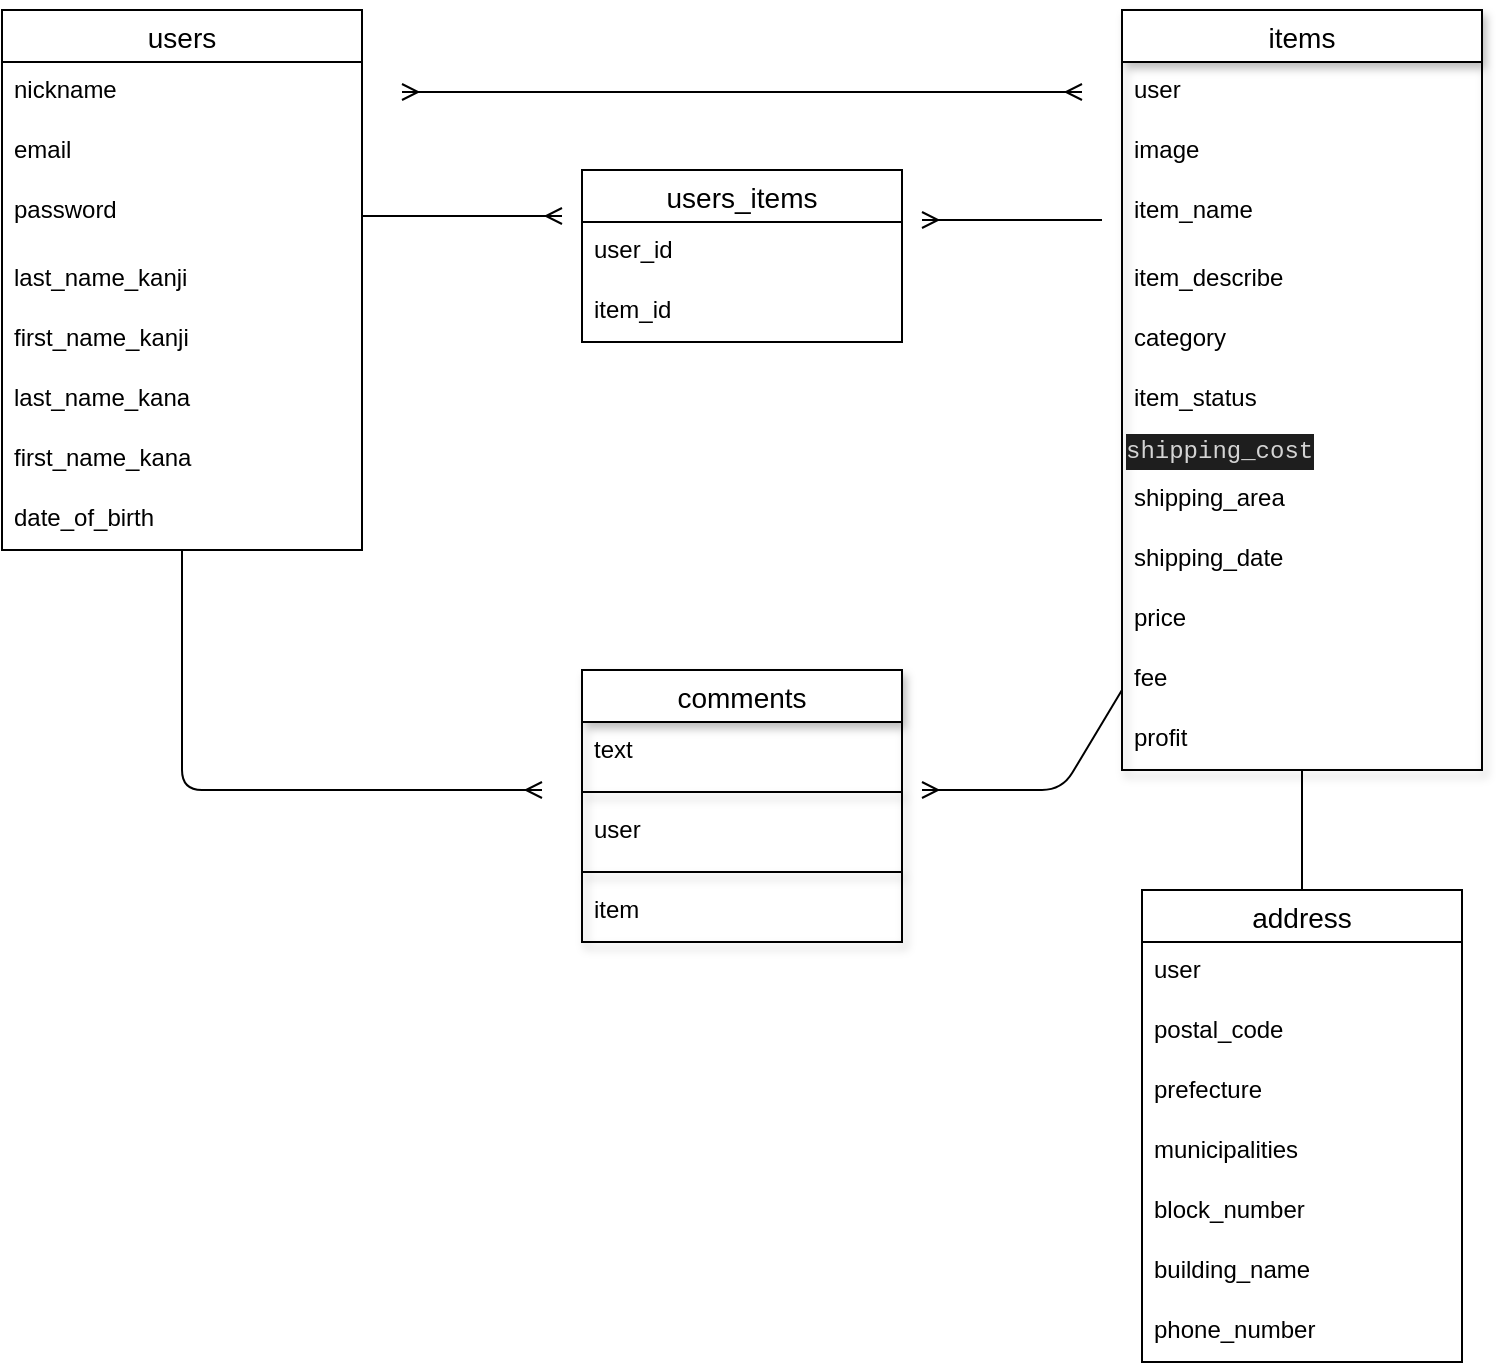 <mxfile version="13.10.0" type="embed" pages="2">
    <diagram id="et3nV_hdQS4ry0JIVv-h" name="ページ1">
        <mxGraphModel dx="939" dy="760" grid="1" gridSize="10" guides="1" tooltips="1" connect="1" arrows="1" fold="1" page="1" pageScale="1" pageWidth="827" pageHeight="1169" math="0" shadow="0">
            <root>
                <mxCell id="0"/>
                <mxCell id="1" parent="0"/>
                <mxCell id="FHm36_8-XQvNdz8TNzGY-254" style="edgeStyle=none;rounded=1;sketch=0;orthogonalLoop=1;jettySize=auto;html=1;startArrow=none;startFill=0;endArrow=none;endFill=0;strokeWidth=1;" parent="1" source="FHm36_8-XQvNdz8TNzGY-82" target="FHm36_8-XQvNdz8TNzGY-237" edge="1">
                    <mxGeometry relative="1" as="geometry"/>
                </mxCell>
                <mxCell id="FHm36_8-XQvNdz8TNzGY-82" value="items" style="swimlane;fontStyle=0;childLayout=stackLayout;horizontal=1;startSize=26;horizontalStack=0;resizeParent=1;resizeParentMax=0;resizeLast=0;collapsible=1;marginBottom=0;align=center;fontSize=14;aspect=fixed;shadow=1;" parent="1" vertex="1">
                    <mxGeometry x="580" y="90" width="180" height="380" as="geometry"/>
                </mxCell>
                <mxCell id="FHm36_8-XQvNdz8TNzGY-83" value="user" style="text;strokeColor=none;fillColor=none;spacingLeft=4;spacingRight=4;overflow=hidden;rotatable=0;points=[[0,0.5],[1,0.5]];portConstraint=eastwest;fontSize=12;" parent="FHm36_8-XQvNdz8TNzGY-82" vertex="1">
                    <mxGeometry y="26" width="180" height="30" as="geometry"/>
                </mxCell>
                <mxCell id="FHm36_8-XQvNdz8TNzGY-85" value="image" style="text;strokeColor=none;fillColor=none;spacingLeft=4;spacingRight=4;overflow=hidden;rotatable=0;points=[[0,0.5],[1,0.5]];portConstraint=eastwest;fontSize=12;" parent="FHm36_8-XQvNdz8TNzGY-82" vertex="1">
                    <mxGeometry y="56" width="180" height="30" as="geometry"/>
                </mxCell>
                <mxCell id="FHm36_8-XQvNdz8TNzGY-87" value="item_name " style="text;strokeColor=none;fillColor=none;spacingLeft=4;spacingRight=4;overflow=hidden;rotatable=0;points=[[0,0.5],[1,0.5]];portConstraint=eastwest;fontSize=12;" parent="FHm36_8-XQvNdz8TNzGY-82" vertex="1">
                    <mxGeometry y="86" width="180" height="34" as="geometry"/>
                </mxCell>
                <mxCell id="FHm36_8-XQvNdz8TNzGY-181" value="item_describe" style="text;strokeColor=none;fillColor=none;spacingLeft=4;spacingRight=4;overflow=hidden;rotatable=0;points=[[0,0.5],[1,0.5]];portConstraint=eastwest;fontSize=12;rounded=0;sketch=0;" parent="FHm36_8-XQvNdz8TNzGY-82" vertex="1">
                    <mxGeometry y="120" width="180" height="30" as="geometry"/>
                </mxCell>
                <mxCell id="FHm36_8-XQvNdz8TNzGY-91" value="category " style="text;strokeColor=none;fillColor=none;spacingLeft=4;spacingRight=4;overflow=hidden;rotatable=0;points=[[0,0.5],[1,0.5]];portConstraint=eastwest;fontSize=12;rounded=0;sketch=0;" parent="FHm36_8-XQvNdz8TNzGY-82" vertex="1">
                    <mxGeometry y="150" width="180" height="30" as="geometry"/>
                </mxCell>
                <mxCell id="FHm36_8-XQvNdz8TNzGY-93" value="item_status" style="text;strokeColor=none;fillColor=none;spacingLeft=4;spacingRight=4;overflow=hidden;rotatable=0;points=[[0,0.5],[1,0.5]];portConstraint=eastwest;fontSize=12;rounded=0;sketch=0;" parent="FHm36_8-XQvNdz8TNzGY-82" vertex="1">
                    <mxGeometry y="180" width="180" height="30" as="geometry"/>
                </mxCell>
                <mxCell id="FHm36_8-XQvNdz8TNzGY-96" value="&lt;div style=&quot;color: rgb(212 , 212 , 212) ; background-color: rgb(30 , 30 , 30) ; font-family: &amp;quot;menlo&amp;quot; , &amp;quot;monaco&amp;quot; , &amp;quot;courier new&amp;quot; , monospace ; line-height: 18px&quot;&gt;shipping_cost&lt;/div&gt;" style="text;html=1;align=left;verticalAlign=middle;resizable=0;points=[];autosize=1;" parent="FHm36_8-XQvNdz8TNzGY-82" vertex="1">
                    <mxGeometry y="210" width="180" height="20" as="geometry"/>
                </mxCell>
                <mxCell id="FHm36_8-XQvNdz8TNzGY-99" value="shipping_area" style="text;strokeColor=none;fillColor=none;spacingLeft=4;spacingRight=4;overflow=hidden;rotatable=0;points=[[0,0.5],[1,0.5]];portConstraint=eastwest;fontSize=12;rounded=0;shadow=1;sketch=0;align=left;" parent="FHm36_8-XQvNdz8TNzGY-82" vertex="1">
                    <mxGeometry y="230" width="180" height="30" as="geometry"/>
                </mxCell>
                <mxCell id="FHm36_8-XQvNdz8TNzGY-103" value="shipping_date" style="text;strokeColor=none;fillColor=none;spacingLeft=4;spacingRight=4;overflow=hidden;rotatable=0;points=[[0,0.5],[1,0.5]];portConstraint=eastwest;fontSize=12;rounded=0;shadow=1;sketch=0;align=left;" parent="FHm36_8-XQvNdz8TNzGY-82" vertex="1">
                    <mxGeometry y="260" width="180" height="30" as="geometry"/>
                </mxCell>
                <mxCell id="FHm36_8-XQvNdz8TNzGY-102" value="price " style="text;strokeColor=none;fillColor=none;spacingLeft=4;spacingRight=4;overflow=hidden;rotatable=0;points=[[0,0.5],[1,0.5]];portConstraint=eastwest;fontSize=12;rounded=0;shadow=1;sketch=0;align=left;" parent="FHm36_8-XQvNdz8TNzGY-82" vertex="1">
                    <mxGeometry y="290" width="180" height="30" as="geometry"/>
                </mxCell>
                <mxCell id="FHm36_8-XQvNdz8TNzGY-104" value="fee" style="text;strokeColor=none;fillColor=none;spacingLeft=4;spacingRight=4;overflow=hidden;rotatable=0;points=[[0,0.5],[1,0.5]];portConstraint=eastwest;fontSize=12;rounded=0;shadow=1;sketch=0;align=left;" parent="FHm36_8-XQvNdz8TNzGY-82" vertex="1">
                    <mxGeometry y="320" width="180" height="30" as="geometry"/>
                </mxCell>
                <mxCell id="FHm36_8-XQvNdz8TNzGY-105" value="profit" style="text;strokeColor=none;fillColor=none;spacingLeft=4;spacingRight=4;overflow=hidden;rotatable=0;points=[[0,0.5],[1,0.5]];portConstraint=eastwest;fontSize=12;rounded=0;shadow=1;sketch=0;align=left;" parent="FHm36_8-XQvNdz8TNzGY-82" vertex="1">
                    <mxGeometry y="350" width="180" height="30" as="geometry"/>
                </mxCell>
                <mxCell id="FHm36_8-XQvNdz8TNzGY-247" style="edgeStyle=orthogonalEdgeStyle;rounded=1;sketch=0;orthogonalLoop=1;jettySize=auto;html=1;endArrow=ERmany;endFill=0;strokeWidth=1;" parent="1" source="19" edge="1">
                    <mxGeometry relative="1" as="geometry">
                        <mxPoint x="290" y="480" as="targetPoint"/>
                        <Array as="points">
                            <mxPoint x="110" y="420"/>
                            <mxPoint x="110" y="420"/>
                        </Array>
                    </mxGeometry>
                </mxCell>
                <mxCell id="19" value="users" style="swimlane;fontStyle=0;childLayout=stackLayout;horizontal=1;startSize=26;horizontalStack=0;resizeParent=1;resizeParentMax=0;resizeLast=0;collapsible=1;marginBottom=0;align=center;fontSize=14;aspect=fixed;" parent="1" vertex="1">
                    <mxGeometry x="20" y="90" width="180" height="270" as="geometry"/>
                </mxCell>
                <mxCell id="20" value="nickname" style="text;strokeColor=none;fillColor=none;spacingLeft=4;spacingRight=4;overflow=hidden;rotatable=0;points=[[0,0.5],[1,0.5]];portConstraint=eastwest;fontSize=12;" parent="19" vertex="1">
                    <mxGeometry y="26" width="180" height="30" as="geometry"/>
                </mxCell>
                <mxCell id="21" value="email" style="text;strokeColor=none;fillColor=none;spacingLeft=4;spacingRight=4;overflow=hidden;rotatable=0;points=[[0,0.5],[1,0.5]];portConstraint=eastwest;fontSize=12;" parent="19" vertex="1">
                    <mxGeometry y="56" width="180" height="30" as="geometry"/>
                </mxCell>
                <mxCell id="22" value="password" style="text;strokeColor=none;fillColor=none;spacingLeft=4;spacingRight=4;overflow=hidden;rotatable=0;points=[[0,0.5],[1,0.5]];portConstraint=eastwest;fontSize=12;" parent="19" vertex="1">
                    <mxGeometry y="86" width="180" height="34" as="geometry"/>
                </mxCell>
                <mxCell id="FHm36_8-XQvNdz8TNzGY-64" value="last_name_kanji" style="text;strokeColor=none;fillColor=none;spacingLeft=4;spacingRight=4;overflow=hidden;rotatable=0;points=[[0,0.5],[1,0.5]];portConstraint=eastwest;fontSize=12;rounded=0;sketch=0;" parent="19" vertex="1">
                    <mxGeometry y="120" width="180" height="30" as="geometry"/>
                </mxCell>
                <mxCell id="FHm36_8-XQvNdz8TNzGY-67" value="first_name_kanji" style="text;strokeColor=none;fillColor=none;spacingLeft=4;spacingRight=4;overflow=hidden;rotatable=0;points=[[0,0.5],[1,0.5]];portConstraint=eastwest;fontSize=12;rounded=0;sketch=0;" parent="19" vertex="1">
                    <mxGeometry y="150" width="180" height="30" as="geometry"/>
                </mxCell>
                <mxCell id="FHm36_8-XQvNdz8TNzGY-69" value="last_name_kana" style="text;strokeColor=none;fillColor=none;spacingLeft=4;spacingRight=4;overflow=hidden;rotatable=0;points=[[0,0.5],[1,0.5]];portConstraint=eastwest;fontSize=12;rounded=0;sketch=0;" parent="19" vertex="1">
                    <mxGeometry y="180" width="180" height="30" as="geometry"/>
                </mxCell>
                <mxCell id="FHm36_8-XQvNdz8TNzGY-230" value="first_name_kana " style="text;strokeColor=none;fillColor=none;spacingLeft=4;spacingRight=4;overflow=hidden;rotatable=0;points=[[0,0.5],[1,0.5]];portConstraint=eastwest;fontSize=12;rounded=0;sketch=0;" parent="19" vertex="1">
                    <mxGeometry y="210" width="180" height="30" as="geometry"/>
                </mxCell>
                <mxCell id="FHm36_8-XQvNdz8TNzGY-231" value="date_of_birth" style="text;strokeColor=none;fillColor=none;spacingLeft=4;spacingRight=4;overflow=hidden;rotatable=0;points=[[0,0.5],[1,0.5]];portConstraint=eastwest;fontSize=12;rounded=0;sketch=0;" parent="19" vertex="1">
                    <mxGeometry y="240" width="180" height="30" as="geometry"/>
                </mxCell>
                <mxCell id="FHm36_8-XQvNdz8TNzGY-237" value="address" style="swimlane;fontStyle=0;childLayout=stackLayout;horizontal=1;startSize=26;horizontalStack=0;resizeParent=1;resizeParentMax=0;resizeLast=0;collapsible=1;marginBottom=0;align=center;fontSize=14;rounded=0;sketch=0;" parent="1" vertex="1">
                    <mxGeometry x="590" y="530" width="160" height="236" as="geometry"/>
                </mxCell>
                <mxCell id="FHm36_8-XQvNdz8TNzGY-238" value="user" style="text;strokeColor=none;fillColor=none;spacingLeft=4;spacingRight=4;overflow=hidden;rotatable=0;points=[[0,0.5],[1,0.5]];portConstraint=eastwest;fontSize=12;" parent="FHm36_8-XQvNdz8TNzGY-237" vertex="1">
                    <mxGeometry y="26" width="160" height="30" as="geometry"/>
                </mxCell>
                <mxCell id="FHm36_8-XQvNdz8TNzGY-239" value="postal_code" style="text;strokeColor=none;fillColor=none;spacingLeft=4;spacingRight=4;overflow=hidden;rotatable=0;points=[[0,0.5],[1,0.5]];portConstraint=eastwest;fontSize=12;" parent="FHm36_8-XQvNdz8TNzGY-237" vertex="1">
                    <mxGeometry y="56" width="160" height="30" as="geometry"/>
                </mxCell>
                <mxCell id="FHm36_8-XQvNdz8TNzGY-241" value="prefecture" style="text;strokeColor=none;fillColor=none;spacingLeft=4;spacingRight=4;overflow=hidden;rotatable=0;points=[[0,0.5],[1,0.5]];portConstraint=eastwest;fontSize=12;" parent="FHm36_8-XQvNdz8TNzGY-237" vertex="1">
                    <mxGeometry y="86" width="160" height="30" as="geometry"/>
                </mxCell>
                <mxCell id="FHm36_8-XQvNdz8TNzGY-242" value="municipalities" style="text;strokeColor=none;fillColor=none;spacingLeft=4;spacingRight=4;overflow=hidden;rotatable=0;points=[[0,0.5],[1,0.5]];portConstraint=eastwest;fontSize=12;" parent="FHm36_8-XQvNdz8TNzGY-237" vertex="1">
                    <mxGeometry y="116" width="160" height="30" as="geometry"/>
                </mxCell>
                <mxCell id="FHm36_8-XQvNdz8TNzGY-243" value="block_number" style="text;strokeColor=none;fillColor=none;spacingLeft=4;spacingRight=4;overflow=hidden;rotatable=0;points=[[0,0.5],[1,0.5]];portConstraint=eastwest;fontSize=12;" parent="FHm36_8-XQvNdz8TNzGY-237" vertex="1">
                    <mxGeometry y="146" width="160" height="30" as="geometry"/>
                </mxCell>
                <mxCell id="FHm36_8-XQvNdz8TNzGY-244" value="building_name" style="text;strokeColor=none;fillColor=none;spacingLeft=4;spacingRight=4;overflow=hidden;rotatable=0;points=[[0,0.5],[1,0.5]];portConstraint=eastwest;fontSize=12;" parent="FHm36_8-XQvNdz8TNzGY-237" vertex="1">
                    <mxGeometry y="176" width="160" height="30" as="geometry"/>
                </mxCell>
                <mxCell id="FHm36_8-XQvNdz8TNzGY-245" value="phone_number" style="text;strokeColor=none;fillColor=none;spacingLeft=4;spacingRight=4;overflow=hidden;rotatable=0;points=[[0,0.5],[1,0.5]];portConstraint=eastwest;fontSize=12;" parent="FHm36_8-XQvNdz8TNzGY-237" vertex="1">
                    <mxGeometry y="206" width="160" height="30" as="geometry"/>
                </mxCell>
                <mxCell id="FHm36_8-XQvNdz8TNzGY-246" style="edgeStyle=orthogonalEdgeStyle;rounded=1;sketch=0;orthogonalLoop=1;jettySize=auto;html=1;endArrow=ERmany;endFill=0;strokeWidth=1;" parent="1" source="22" edge="1">
                    <mxGeometry relative="1" as="geometry">
                        <mxPoint x="300" y="193" as="targetPoint"/>
                    </mxGeometry>
                </mxCell>
                <mxCell id="25" value="users_items" style="swimlane;fontStyle=0;childLayout=stackLayout;horizontal=1;startSize=26;horizontalStack=0;resizeParent=1;resizeParentMax=0;resizeLast=0;collapsible=1;marginBottom=0;align=center;fontSize=14;" vertex="1" parent="1">
                    <mxGeometry x="310" y="170" width="160" height="86" as="geometry"/>
                </mxCell>
                <mxCell id="26" value="user_id" style="text;strokeColor=none;fillColor=none;spacingLeft=4;spacingRight=4;overflow=hidden;rotatable=0;points=[[0,0.5],[1,0.5]];portConstraint=eastwest;fontSize=12;" vertex="1" parent="25">
                    <mxGeometry y="26" width="160" height="30" as="geometry"/>
                </mxCell>
                <mxCell id="27" value="item_id" style="text;strokeColor=none;fillColor=none;spacingLeft=4;spacingRight=4;overflow=hidden;rotatable=0;points=[[0,0.5],[1,0.5]];portConstraint=eastwest;fontSize=12;" vertex="1" parent="25">
                    <mxGeometry y="56" width="160" height="30" as="geometry"/>
                </mxCell>
                <mxCell id="29" style="edgeStyle=orthogonalEdgeStyle;rounded=0;orthogonalLoop=1;jettySize=auto;html=1;endArrow=ERmany;endFill=0;" edge="1" parent="1">
                    <mxGeometry relative="1" as="geometry">
                        <mxPoint x="480" y="195" as="targetPoint"/>
                        <mxPoint x="570" y="195" as="sourcePoint"/>
                    </mxGeometry>
                </mxCell>
                <mxCell id="FHm36_8-XQvNdz8TNzGY-163" value="comments" style="swimlane;fontStyle=0;childLayout=stackLayout;horizontal=1;startSize=26;horizontalStack=0;resizeParent=1;resizeParentMax=0;resizeLast=0;collapsible=1;marginBottom=0;align=center;fontSize=14;rounded=0;shadow=1;sketch=0;" parent="1" vertex="1">
                    <mxGeometry x="310" y="420" width="160" height="136" as="geometry"/>
                </mxCell>
                <mxCell id="FHm36_8-XQvNdz8TNzGY-164" value="text" style="text;strokeColor=none;fillColor=none;spacingLeft=4;spacingRight=4;overflow=hidden;rotatable=0;points=[[0,0.5],[1,0.5]];portConstraint=eastwest;fontSize=12;" parent="FHm36_8-XQvNdz8TNzGY-163" vertex="1">
                    <mxGeometry y="26" width="160" height="30" as="geometry"/>
                </mxCell>
                <mxCell id="FHm36_8-XQvNdz8TNzGY-167" value="" style="line;strokeWidth=1;rotatable=0;dashed=0;labelPosition=right;align=left;verticalAlign=middle;spacingTop=0;spacingLeft=6;points=[];portConstraint=eastwest;rounded=0;shadow=1;sketch=0;" parent="FHm36_8-XQvNdz8TNzGY-163" vertex="1">
                    <mxGeometry y="56" width="160" height="10" as="geometry"/>
                </mxCell>
                <mxCell id="FHm36_8-XQvNdz8TNzGY-165" value="user" style="text;strokeColor=none;fillColor=none;spacingLeft=4;spacingRight=4;overflow=hidden;rotatable=0;points=[[0,0.5],[1,0.5]];portConstraint=eastwest;fontSize=12;" parent="FHm36_8-XQvNdz8TNzGY-163" vertex="1">
                    <mxGeometry y="66" width="160" height="30" as="geometry"/>
                </mxCell>
                <mxCell id="FHm36_8-XQvNdz8TNzGY-169" value="" style="line;strokeWidth=1;rotatable=0;dashed=0;labelPosition=right;align=left;verticalAlign=middle;spacingTop=0;spacingLeft=6;points=[];portConstraint=eastwest;rounded=0;shadow=1;sketch=0;" parent="FHm36_8-XQvNdz8TNzGY-163" vertex="1">
                    <mxGeometry y="96" width="160" height="10" as="geometry"/>
                </mxCell>
                <mxCell id="FHm36_8-XQvNdz8TNzGY-166" value="item" style="text;strokeColor=none;fillColor=none;spacingLeft=4;spacingRight=4;overflow=hidden;rotatable=0;points=[[0,0.5],[1,0.5]];portConstraint=eastwest;fontSize=12;" parent="FHm36_8-XQvNdz8TNzGY-163" vertex="1">
                    <mxGeometry y="106" width="160" height="30" as="geometry"/>
                </mxCell>
                <mxCell id="30" style="edgeStyle=none;rounded=1;sketch=0;orthogonalLoop=1;jettySize=auto;html=1;startArrow=none;startFill=0;endArrow=ERmany;endFill=0;strokeWidth=1;" edge="1" parent="1" source="FHm36_8-XQvNdz8TNzGY-82">
                    <mxGeometry relative="1" as="geometry">
                        <mxPoint x="480" y="480" as="targetPoint"/>
                        <mxPoint x="580" y="315.106" as="sourcePoint"/>
                        <Array as="points">
                            <mxPoint x="550" y="480"/>
                        </Array>
                    </mxGeometry>
                </mxCell>
                <mxCell id="36" style="edgeStyle=none;rounded=0;orthogonalLoop=1;jettySize=auto;html=1;endArrow=ERmany;endFill=0;startArrow=ERmany;startFill=0;" edge="1" parent="1">
                    <mxGeometry relative="1" as="geometry">
                        <mxPoint x="560" y="131" as="targetPoint"/>
                        <mxPoint x="220" y="131" as="sourcePoint"/>
                    </mxGeometry>
                </mxCell>
            </root>
        </mxGraphModel>
    </diagram>
    <diagram id="GjrqVixyo5Lb_xLwM2QC" name="ページ2">
        &#xa;
        <mxGraphModel dx="358" dy="532" grid="1" gridSize="10" guides="1" tooltips="1" connect="1" arrows="1" fold="1" page="1" pageScale="1" pageWidth="827" pageHeight="1169" math="0" shadow="0">
            &#xa;
            <root>
                &#xa;
                <mxCell id="041GzAaOtuiJibeUxBGK-0"/>
                &#xa;
                <mxCell id="041GzAaOtuiJibeUxBGK-1" parent="041GzAaOtuiJibeUxBGK-0"/>
                &#xa;
            </root>
            &#xa;
        </mxGraphModel>
        &#xa;
    </diagram>
</mxfile>
